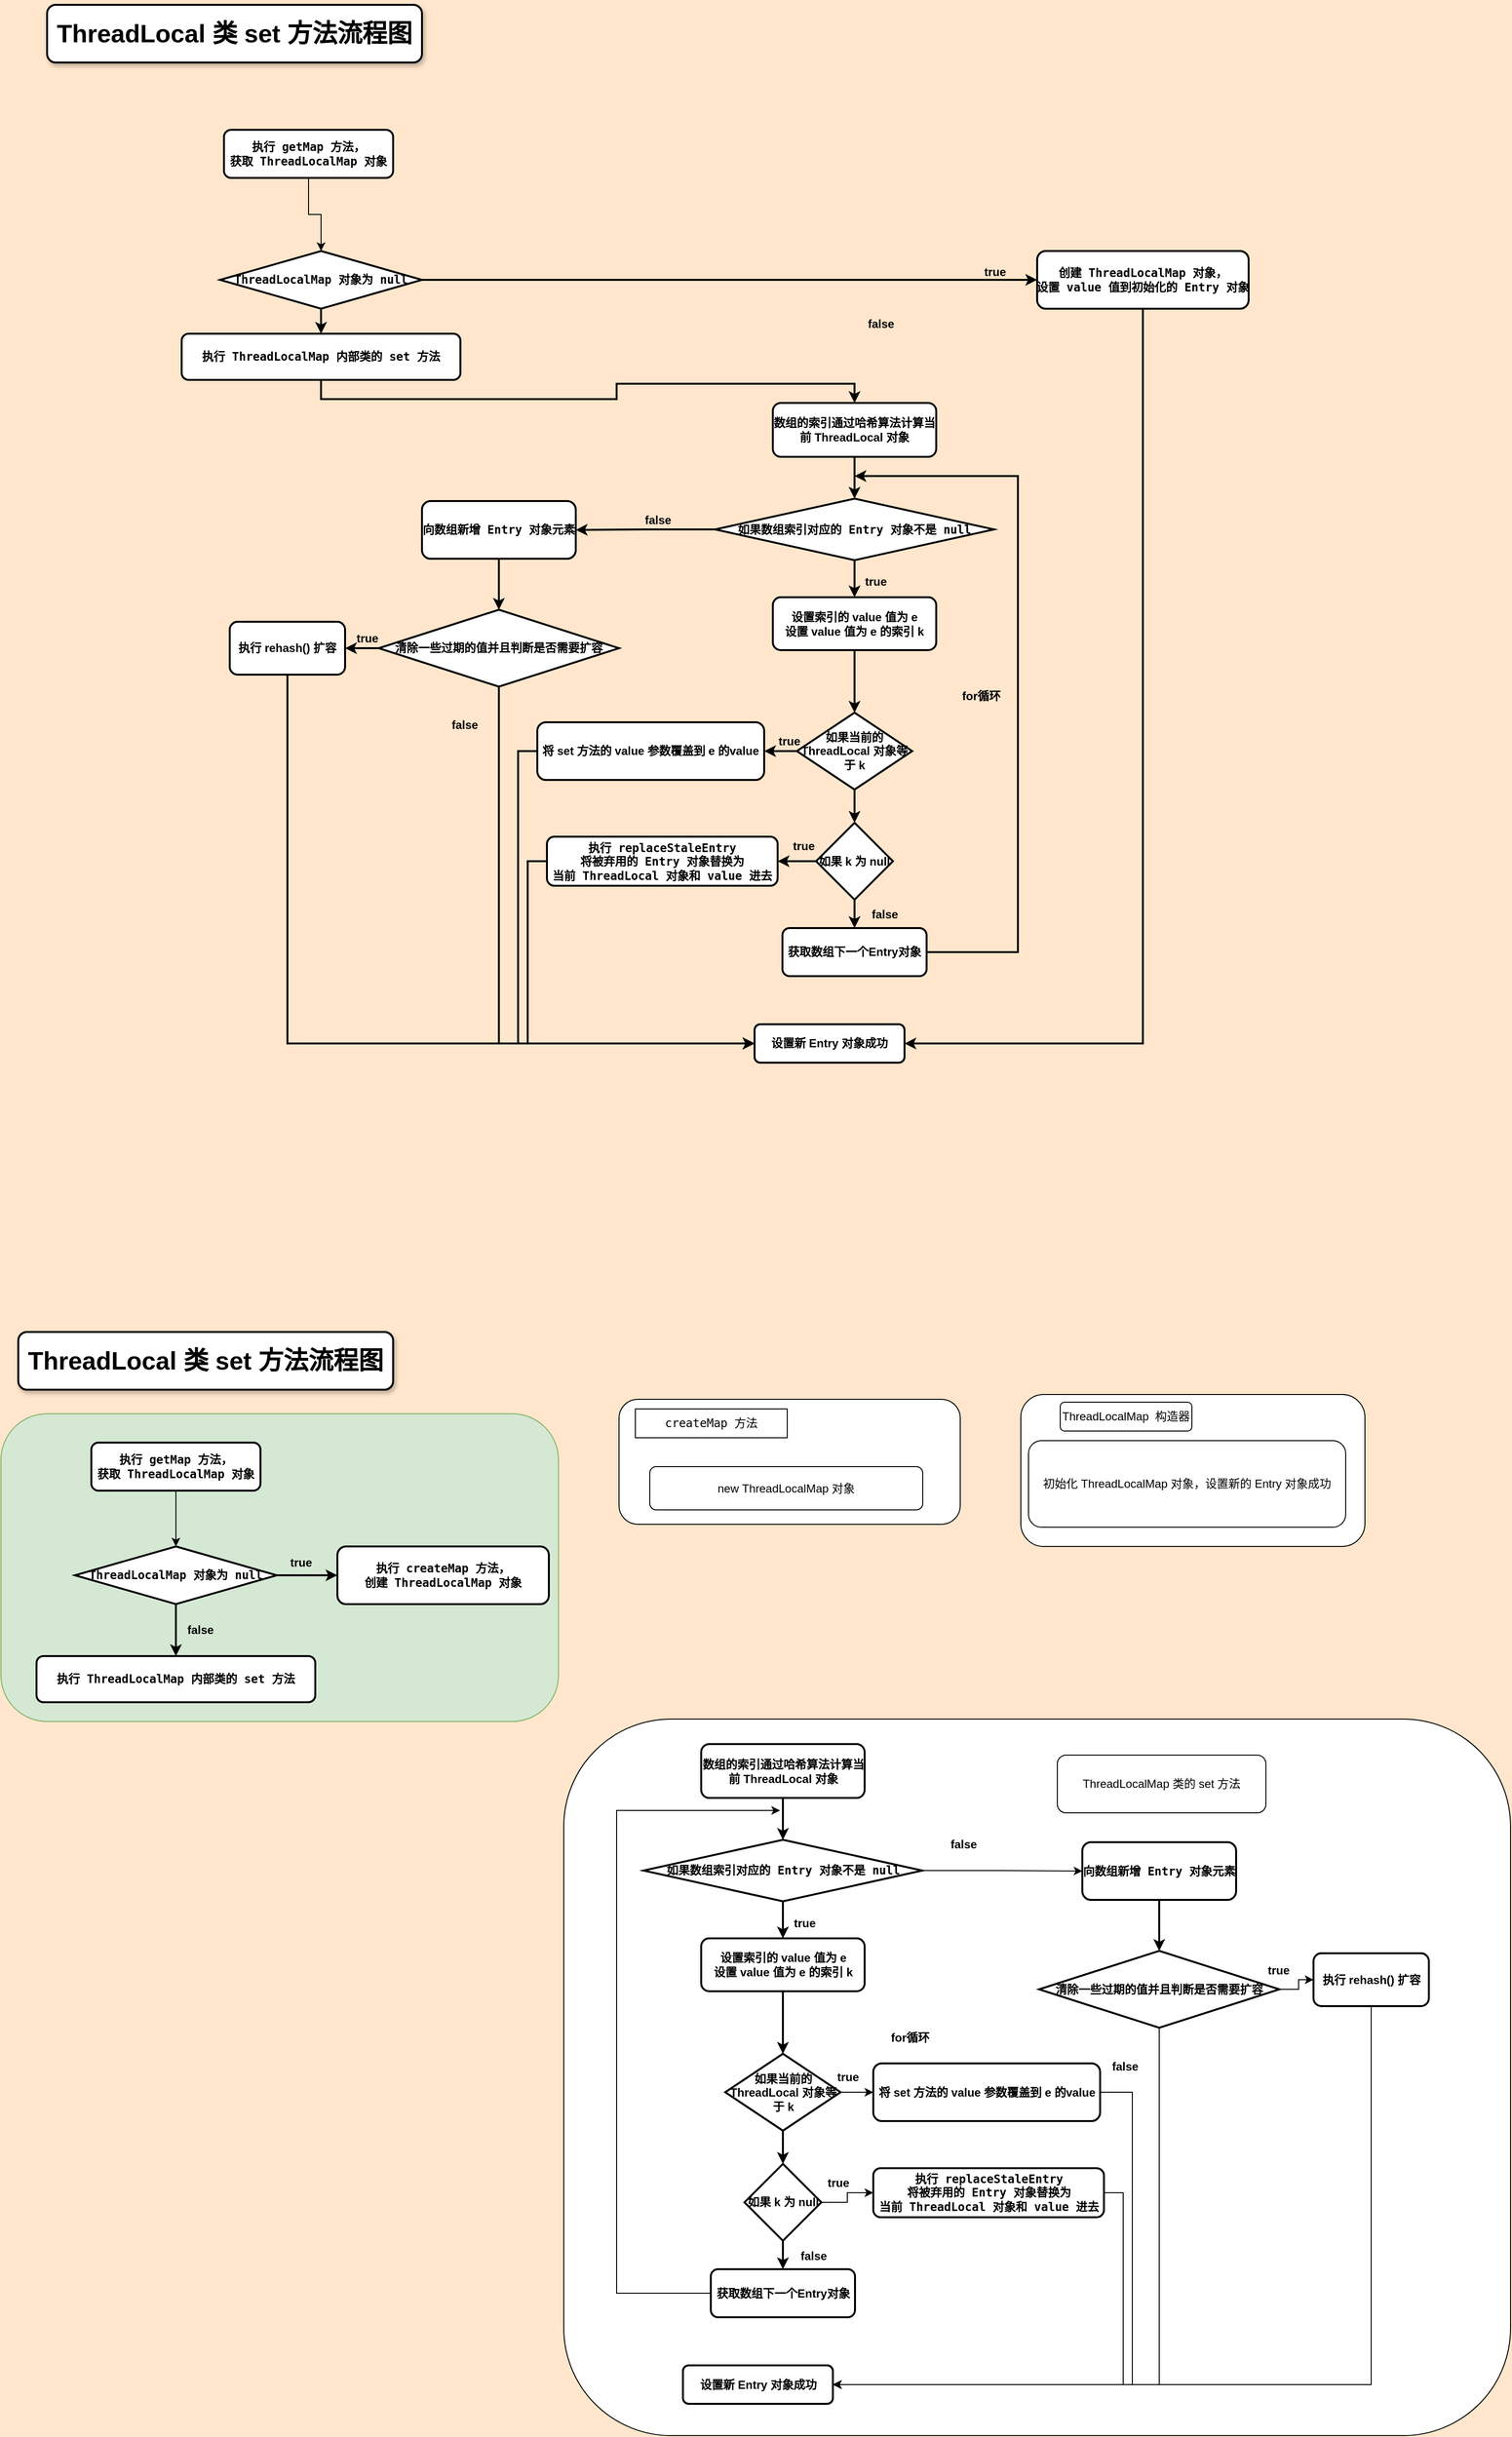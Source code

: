 <mxfile version="10.8.9" type="device"><diagram id="uxtIHyr1_YFndTAVGwCa" name="第 1 页"><mxGraphModel dx="2467" dy="969" grid="1" gridSize="10" guides="1" tooltips="1" connect="1" arrows="1" fold="1" page="1" pageScale="1" pageWidth="827" pageHeight="1169" background="#FFE6CC" math="0" shadow="0"><root><mxCell id="0"/><mxCell id="1" parent="0"/><mxCell id="qf7dsDy6ujoAeNCFplw3-57" value="" style="rounded=1;whiteSpace=wrap;html=1;" vertex="1" parent="1"><mxGeometry x="97.5" y="1892.5" width="985" height="745" as="geometry"/></mxCell><mxCell id="qf7dsDy6ujoAeNCFplw3-54" value="" style="rounded=1;whiteSpace=wrap;html=1;" vertex="1" parent="1"><mxGeometry x="573" y="1555" width="358" height="158" as="geometry"/></mxCell><mxCell id="qf7dsDy6ujoAeNCFplw3-53" value="" style="rounded=1;whiteSpace=wrap;html=1;" vertex="1" parent="1"><mxGeometry x="155" y="1560" width="355" height="130" as="geometry"/></mxCell><mxCell id="qf7dsDy6ujoAeNCFplw3-49" value="" style="rounded=1;whiteSpace=wrap;html=1;fillColor=#d5e8d4;strokeColor=#82b366;" vertex="1" parent="1"><mxGeometry x="-488" y="1575" width="580" height="320" as="geometry"/></mxCell><mxCell id="U7TYW46mipHk3XtVMcIB-132" style="edgeStyle=orthogonalEdgeStyle;rounded=0;orthogonalLoop=1;jettySize=auto;html=1;exitX=0.5;exitY=1;exitDx=0;exitDy=0;entryX=1;entryY=0.5;entryDx=0;entryDy=0;fontStyle=1;strokeWidth=2;comic=0;" parent="1" source="U7TYW46mipHk3XtVMcIB-2" target="U7TYW46mipHk3XtVMcIB-42" edge="1"><mxGeometry relative="1" as="geometry"/></mxCell><mxCell id="U7TYW46mipHk3XtVMcIB-2" value="&lt;pre&gt;创建 ThreadLocalMap 对象，&lt;br&gt;设置 value 值到初始化的 Entry 对象&lt;/pre&gt;" style="rounded=1;whiteSpace=wrap;html=1;fontStyle=1;gradientDirection=east;strokeWidth=2;comic=0;" parent="1" vertex="1"><mxGeometry x="590" y="366" width="220" height="60" as="geometry"/></mxCell><mxCell id="U7TYW46mipHk3XtVMcIB-18" style="edgeStyle=orthogonalEdgeStyle;rounded=0;orthogonalLoop=1;jettySize=auto;html=1;exitX=0.5;exitY=1;exitDx=0;exitDy=0;entryX=0.5;entryY=0;entryDx=0;entryDy=0;fontStyle=1;strokeWidth=2;comic=0;" parent="1" source="U7TYW46mipHk3XtVMcIB-3" target="U7TYW46mipHk3XtVMcIB-10" edge="1"><mxGeometry relative="1" as="geometry"/></mxCell><mxCell id="U7TYW46mipHk3XtVMcIB-3" value="&lt;pre&gt;执行 ThreadLocalMap 内部类的 set 方法&lt;/pre&gt;" style="rounded=1;whiteSpace=wrap;html=1;fontStyle=1;gradientDirection=east;strokeWidth=2;comic=0;" parent="1" vertex="1"><mxGeometry x="-300" y="452" width="290" height="48" as="geometry"/></mxCell><mxCell id="qf7dsDy6ujoAeNCFplw3-1" style="edgeStyle=orthogonalEdgeStyle;orthogonalLoop=1;jettySize=auto;html=1;exitX=0.5;exitY=1;exitDx=0;exitDy=0;entryX=0.5;entryY=0;entryDx=0;entryDy=0;strokeWidth=1;rounded=0;" edge="1" parent="1" source="U7TYW46mipHk3XtVMcIB-4" target="U7TYW46mipHk3XtVMcIB-5"><mxGeometry relative="1" as="geometry"/></mxCell><mxCell id="U7TYW46mipHk3XtVMcIB-4" value="&lt;pre&gt;&lt;span&gt;执行 &lt;/span&gt;getMap 方法，&lt;br/&gt;获取 ThreadLocalMap 对象&lt;/pre&gt;" style="rounded=1;whiteSpace=wrap;html=1;fontStyle=1;gradientDirection=east;strokeWidth=2;comic=0;" parent="1" vertex="1"><mxGeometry x="-256" y="240" width="176" height="50" as="geometry"/></mxCell><mxCell id="U7TYW46mipHk3XtVMcIB-9" style="edgeStyle=orthogonalEdgeStyle;rounded=0;orthogonalLoop=1;jettySize=auto;html=1;exitX=0.5;exitY=1;exitDx=0;exitDy=0;entryX=0.5;entryY=0;entryDx=0;entryDy=0;fontStyle=1;strokeWidth=2;comic=0;" parent="1" source="U7TYW46mipHk3XtVMcIB-5" target="U7TYW46mipHk3XtVMcIB-3" edge="1"><mxGeometry relative="1" as="geometry"/></mxCell><mxCell id="U7TYW46mipHk3XtVMcIB-48" style="edgeStyle=orthogonalEdgeStyle;rounded=0;orthogonalLoop=1;jettySize=auto;html=1;exitX=1;exitY=0.5;exitDx=0;exitDy=0;entryX=0;entryY=0.5;entryDx=0;entryDy=0;fontStyle=1;strokeWidth=2;comic=0;" parent="1" source="U7TYW46mipHk3XtVMcIB-5" target="U7TYW46mipHk3XtVMcIB-2" edge="1"><mxGeometry relative="1" as="geometry"/></mxCell><mxCell id="U7TYW46mipHk3XtVMcIB-5" value="&lt;pre&gt;ThreadLocalMap 对象为 null&lt;/pre&gt;" style="rhombus;whiteSpace=wrap;html=1;fontStyle=1;strokeWidth=2;comic=0;" parent="1" vertex="1"><mxGeometry x="-260" y="366" width="210" height="60" as="geometry"/></mxCell><mxCell id="U7TYW46mipHk3XtVMcIB-19" style="edgeStyle=orthogonalEdgeStyle;rounded=0;orthogonalLoop=1;jettySize=auto;html=1;exitX=0.5;exitY=1;exitDx=0;exitDy=0;entryX=0.5;entryY=0;entryDx=0;entryDy=0;fontStyle=1;strokeWidth=2;comic=0;" parent="1" source="U7TYW46mipHk3XtVMcIB-10" target="U7TYW46mipHk3XtVMcIB-11" edge="1"><mxGeometry relative="1" as="geometry"/></mxCell><mxCell id="U7TYW46mipHk3XtVMcIB-10" value="数组的索引通过哈希算法计算当前 ThreadLocal 对象" style="rounded=1;whiteSpace=wrap;html=1;fontStyle=1;gradientDirection=east;strokeWidth=2;comic=0;" parent="1" vertex="1"><mxGeometry x="315" y="524" width="170" height="56" as="geometry"/></mxCell><mxCell id="U7TYW46mipHk3XtVMcIB-35" style="edgeStyle=orthogonalEdgeStyle;rounded=0;orthogonalLoop=1;jettySize=auto;html=1;exitX=0.5;exitY=1;exitDx=0;exitDy=0;entryX=0.5;entryY=0;entryDx=0;entryDy=0;fontStyle=1;strokeWidth=2;comic=0;" parent="1" source="U7TYW46mipHk3XtVMcIB-11" target="U7TYW46mipHk3XtVMcIB-23" edge="1"><mxGeometry relative="1" as="geometry"/></mxCell><mxCell id="U7TYW46mipHk3XtVMcIB-145" style="edgeStyle=orthogonalEdgeStyle;rounded=0;orthogonalLoop=1;jettySize=auto;html=1;exitX=0;exitY=0.5;exitDx=0;exitDy=0;entryX=1;entryY=0.5;entryDx=0;entryDy=0;fontStyle=1;strokeWidth=2;comic=0;" parent="1" source="U7TYW46mipHk3XtVMcIB-11" target="U7TYW46mipHk3XtVMcIB-12" edge="1"><mxGeometry relative="1" as="geometry"/></mxCell><mxCell id="U7TYW46mipHk3XtVMcIB-11" value="&lt;pre&gt;&lt;span&gt;如果数组索引对应的 Entry 对象不是 null&lt;/span&gt;&lt;/pre&gt;" style="rhombus;whiteSpace=wrap;html=1;fontStyle=1;strokeWidth=2;comic=0;" parent="1" vertex="1"><mxGeometry x="255" y="623.5" width="290" height="64" as="geometry"/></mxCell><mxCell id="U7TYW46mipHk3XtVMcIB-15" style="edgeStyle=orthogonalEdgeStyle;rounded=0;orthogonalLoop=1;jettySize=auto;html=1;exitX=0.5;exitY=1;exitDx=0;exitDy=0;fontStyle=1;strokeWidth=2;comic=0;" parent="1" source="U7TYW46mipHk3XtVMcIB-12" target="U7TYW46mipHk3XtVMcIB-13" edge="1"><mxGeometry relative="1" as="geometry"/></mxCell><mxCell id="U7TYW46mipHk3XtVMcIB-12" value="&lt;pre&gt;&lt;span&gt;向数组新增 Entry 对象元素&lt;/span&gt;&lt;/pre&gt;" style="rounded=1;whiteSpace=wrap;html=1;fontStyle=1;gradientDirection=east;strokeWidth=2;comic=0;" parent="1" vertex="1"><mxGeometry x="-50" y="626" width="160" height="60" as="geometry"/></mxCell><mxCell id="U7TYW46mipHk3XtVMcIB-157" style="edgeStyle=orthogonalEdgeStyle;rounded=0;orthogonalLoop=1;jettySize=auto;html=1;exitX=0.5;exitY=1;exitDx=0;exitDy=0;entryX=0;entryY=0.5;entryDx=0;entryDy=0;fontStyle=1;strokeWidth=2;comic=0;" parent="1" source="U7TYW46mipHk3XtVMcIB-13" target="U7TYW46mipHk3XtVMcIB-42" edge="1"><mxGeometry relative="1" as="geometry"/></mxCell><mxCell id="U7TYW46mipHk3XtVMcIB-169" style="edgeStyle=orthogonalEdgeStyle;rounded=0;comic=0;orthogonalLoop=1;jettySize=auto;html=1;exitX=0;exitY=0.5;exitDx=0;exitDy=0;entryX=1;entryY=0.5;entryDx=0;entryDy=0;shadow=0;strokeWidth=2;fontStyle=1" parent="1" source="U7TYW46mipHk3XtVMcIB-13" target="U7TYW46mipHk3XtVMcIB-14" edge="1"><mxGeometry relative="1" as="geometry"/></mxCell><mxCell id="U7TYW46mipHk3XtVMcIB-13" value="&lt;pre&gt;&lt;span&gt;清除一些过期的值并且判断是否需要扩容&lt;/span&gt;&lt;/pre&gt;" style="rhombus;whiteSpace=wrap;html=1;fontStyle=1;strokeWidth=2;comic=0;" parent="1" vertex="1"><mxGeometry x="-95" y="739" width="250" height="80" as="geometry"/></mxCell><mxCell id="U7TYW46mipHk3XtVMcIB-45" style="edgeStyle=orthogonalEdgeStyle;rounded=0;orthogonalLoop=1;jettySize=auto;html=1;exitX=0.5;exitY=1;exitDx=0;exitDy=0;entryX=0;entryY=0.5;entryDx=0;entryDy=0;fontStyle=1;strokeWidth=2;comic=0;" parent="1" source="U7TYW46mipHk3XtVMcIB-14" target="U7TYW46mipHk3XtVMcIB-42" edge="1"><mxGeometry relative="1" as="geometry"/></mxCell><mxCell id="U7TYW46mipHk3XtVMcIB-14" value="执行&amp;nbsp;&lt;span&gt;rehash()&amp;nbsp;&lt;/span&gt;&lt;span&gt;扩容&lt;/span&gt;&lt;br&gt;" style="rounded=1;whiteSpace=wrap;html=1;fontStyle=1;gradientDirection=east;strokeWidth=2;comic=0;" parent="1" vertex="1"><mxGeometry x="-250" y="751.5" width="120" height="55" as="geometry"/></mxCell><mxCell id="U7TYW46mipHk3XtVMcIB-20" value="false" style="text;html=1;resizable=0;points=[];autosize=1;align=left;verticalAlign=top;spacingTop=-4;fontStyle=1;strokeWidth=2;comic=0;" parent="1" vertex="1"><mxGeometry x="180" y="636" width="40" height="20" as="geometry"/></mxCell><mxCell id="U7TYW46mipHk3XtVMcIB-21" value="true" style="text;html=1;resizable=0;points=[];autosize=1;align=left;verticalAlign=top;spacingTop=-4;fontStyle=1;strokeWidth=2;comic=0;" parent="1" vertex="1"><mxGeometry x="-120" y="759" width="40" height="20" as="geometry"/></mxCell><mxCell id="U7TYW46mipHk3XtVMcIB-38" style="edgeStyle=orthogonalEdgeStyle;rounded=0;orthogonalLoop=1;jettySize=auto;html=1;exitX=0.5;exitY=1;exitDx=0;exitDy=0;fontStyle=1;strokeWidth=2;comic=0;" parent="1" source="U7TYW46mipHk3XtVMcIB-22" target="U7TYW46mipHk3XtVMcIB-26" edge="1"><mxGeometry relative="1" as="geometry"/></mxCell><mxCell id="U7TYW46mipHk3XtVMcIB-146" style="edgeStyle=orthogonalEdgeStyle;rounded=0;orthogonalLoop=1;jettySize=auto;html=1;exitX=0;exitY=0.5;exitDx=0;exitDy=0;entryX=1;entryY=0.5;entryDx=0;entryDy=0;fontStyle=1;strokeWidth=2;comic=0;" parent="1" source="U7TYW46mipHk3XtVMcIB-22" target="U7TYW46mipHk3XtVMcIB-25" edge="1"><mxGeometry relative="1" as="geometry"/></mxCell><mxCell id="U7TYW46mipHk3XtVMcIB-22" value="如果当前的ThreadLocal 对象等于 k" style="rhombus;whiteSpace=wrap;html=1;fontStyle=1;strokeWidth=2;comic=0;" parent="1" vertex="1"><mxGeometry x="340" y="846" width="120" height="80" as="geometry"/></mxCell><mxCell id="U7TYW46mipHk3XtVMcIB-140" style="edgeStyle=orthogonalEdgeStyle;rounded=0;orthogonalLoop=1;jettySize=auto;html=1;exitX=0.5;exitY=1;exitDx=0;exitDy=0;fontStyle=1;strokeWidth=2;comic=0;" parent="1" source="U7TYW46mipHk3XtVMcIB-23" target="U7TYW46mipHk3XtVMcIB-22" edge="1"><mxGeometry relative="1" as="geometry"/></mxCell><mxCell id="U7TYW46mipHk3XtVMcIB-23" value="设置索引的 value 值为 e&lt;br&gt;设置 value 值为 e 的索引 k&lt;br&gt;" style="rounded=1;whiteSpace=wrap;html=1;fontStyle=1;gradientDirection=east;strokeWidth=2;comic=0;" parent="1" vertex="1"><mxGeometry x="315" y="726" width="170" height="55" as="geometry"/></mxCell><mxCell id="U7TYW46mipHk3XtVMcIB-154" style="edgeStyle=orthogonalEdgeStyle;rounded=0;orthogonalLoop=1;jettySize=auto;html=1;exitX=0;exitY=0.5;exitDx=0;exitDy=0;entryX=0;entryY=0.5;entryDx=0;entryDy=0;fontStyle=1;strokeWidth=2;comic=0;" parent="1" source="U7TYW46mipHk3XtVMcIB-25" target="U7TYW46mipHk3XtVMcIB-42" edge="1"><mxGeometry relative="1" as="geometry"><Array as="points"><mxPoint x="50" y="886"/><mxPoint x="50" y="1190"/></Array></mxGeometry></mxCell><mxCell id="U7TYW46mipHk3XtVMcIB-25" value="将 set 方法的 value 参数覆盖到 e 的value" style="rounded=1;whiteSpace=wrap;html=1;fontStyle=1;gradientDirection=east;strokeWidth=2;comic=0;" parent="1" vertex="1"><mxGeometry x="70" y="856" width="236" height="60" as="geometry"/></mxCell><mxCell id="U7TYW46mipHk3XtVMcIB-43" style="edgeStyle=orthogonalEdgeStyle;rounded=0;orthogonalLoop=1;jettySize=auto;html=1;exitX=0.5;exitY=1;exitDx=0;exitDy=0;fontStyle=1;strokeWidth=2;comic=0;" parent="1" source="U7TYW46mipHk3XtVMcIB-26" target="U7TYW46mipHk3XtVMcIB-41" edge="1"><mxGeometry relative="1" as="geometry"/></mxCell><mxCell id="U7TYW46mipHk3XtVMcIB-172" style="edgeStyle=orthogonalEdgeStyle;rounded=0;comic=0;orthogonalLoop=1;jettySize=auto;html=1;exitX=0;exitY=0.5;exitDx=0;exitDy=0;shadow=0;strokeWidth=2;" parent="1" source="U7TYW46mipHk3XtVMcIB-26" target="U7TYW46mipHk3XtVMcIB-27" edge="1"><mxGeometry relative="1" as="geometry"/></mxCell><mxCell id="U7TYW46mipHk3XtVMcIB-26" value="如果 k 为 null" style="rhombus;whiteSpace=wrap;html=1;fontStyle=1;strokeWidth=2;comic=0;" parent="1" vertex="1"><mxGeometry x="360" y="960.5" width="80" height="80" as="geometry"/></mxCell><mxCell id="U7TYW46mipHk3XtVMcIB-47" style="edgeStyle=orthogonalEdgeStyle;rounded=0;orthogonalLoop=1;jettySize=auto;html=1;exitX=0;exitY=0.5;exitDx=0;exitDy=0;entryX=0;entryY=0.5;entryDx=0;entryDy=0;fontStyle=1;strokeWidth=2;comic=0;" parent="1" source="U7TYW46mipHk3XtVMcIB-27" target="U7TYW46mipHk3XtVMcIB-42" edge="1"><mxGeometry relative="1" as="geometry"/></mxCell><mxCell id="U7TYW46mipHk3XtVMcIB-27" value="&lt;pre&gt;&lt;span&gt;执行 replaceStaleEntry&lt;br&gt;&lt;/span&gt;将被弃用的 Entry 对象替换为&lt;br&gt;当前 ThreadLocal 对象和 value 进去&lt;/pre&gt;" style="rounded=1;whiteSpace=wrap;html=1;fontStyle=1;gradientDirection=east;strokeWidth=2;comic=0;" parent="1" vertex="1"><mxGeometry x="80" y="975" width="240" height="51" as="geometry"/></mxCell><mxCell id="U7TYW46mipHk3XtVMcIB-163" style="edgeStyle=orthogonalEdgeStyle;rounded=0;comic=0;orthogonalLoop=1;jettySize=auto;html=1;exitX=1;exitY=0.5;exitDx=0;exitDy=0;shadow=0;strokeWidth=2;fontStyle=1" parent="1" source="U7TYW46mipHk3XtVMcIB-41" edge="1"><mxGeometry relative="1" as="geometry"><mxPoint x="400" y="600" as="targetPoint"/><Array as="points"><mxPoint x="570" y="1095"/><mxPoint x="570" y="600"/></Array></mxGeometry></mxCell><mxCell id="U7TYW46mipHk3XtVMcIB-41" value="获取数组下一个Entry对象" style="rounded=1;whiteSpace=wrap;html=1;fontStyle=1;gradientDirection=east;strokeWidth=2;comic=0;" parent="1" vertex="1"><mxGeometry x="325" y="1070" width="150" height="50" as="geometry"/></mxCell><mxCell id="U7TYW46mipHk3XtVMcIB-42" value="设置新 Entry 对象成功" style="rounded=1;whiteSpace=wrap;html=1;fontStyle=1;strokeWidth=2;comic=0;" parent="1" vertex="1"><mxGeometry x="296" y="1170" width="156" height="40" as="geometry"/></mxCell><mxCell id="U7TYW46mipHk3XtVMcIB-141" value="true" style="text;html=1;resizable=0;points=[];autosize=1;align=left;verticalAlign=top;spacingTop=-4;fontStyle=1;strokeWidth=2;comic=0;" parent="1" vertex="1"><mxGeometry x="533" y="378" width="40" height="20" as="geometry"/></mxCell><mxCell id="U7TYW46mipHk3XtVMcIB-142" value="false" style="text;html=1;resizable=0;points=[];autosize=1;align=left;verticalAlign=top;spacingTop=-4;fontStyle=1;strokeWidth=2;comic=0;" parent="1" vertex="1"><mxGeometry x="412" y="432" width="40" height="20" as="geometry"/></mxCell><mxCell id="U7TYW46mipHk3XtVMcIB-144" value="true" style="text;html=1;resizable=0;points=[];autosize=1;align=left;verticalAlign=top;spacingTop=-4;fontStyle=1;strokeWidth=2;comic=0;" parent="1" vertex="1"><mxGeometry x="409" y="700" width="40" height="20" as="geometry"/></mxCell><mxCell id="U7TYW46mipHk3XtVMcIB-148" value="false" style="text;html=1;resizable=0;points=[];autosize=1;align=left;verticalAlign=top;spacingTop=-4;fontStyle=1;strokeWidth=2;comic=0;" parent="1" vertex="1"><mxGeometry x="416" y="1046" width="40" height="20" as="geometry"/></mxCell><mxCell id="U7TYW46mipHk3XtVMcIB-149" value="true" style="text;html=1;resizable=0;points=[];autosize=1;align=left;verticalAlign=top;spacingTop=-4;fontStyle=1;strokeWidth=2;comic=0;" parent="1" vertex="1"><mxGeometry x="334" y="975" width="40" height="20" as="geometry"/></mxCell><mxCell id="U7TYW46mipHk3XtVMcIB-155" value="for循环" style="text;html=1;resizable=0;points=[];autosize=1;align=left;verticalAlign=top;spacingTop=-4;fontStyle=1;strokeWidth=2;comic=0;" parent="1" vertex="1"><mxGeometry x="510" y="819" width="50" height="20" as="geometry"/></mxCell><mxCell id="U7TYW46mipHk3XtVMcIB-158" value="false" style="text;html=1;resizable=0;points=[];autosize=1;align=left;verticalAlign=top;spacingTop=-4;fontStyle=1;strokeWidth=2;comic=0;" parent="1" vertex="1"><mxGeometry x="-21" y="849" width="40" height="20" as="geometry"/></mxCell><mxCell id="U7TYW46mipHk3XtVMcIB-165" value="&lt;span&gt;&lt;font style=&quot;font-size: 26px&quot;&gt;ThreadLocal 类 set 方法流程图&lt;/font&gt;&lt;/span&gt;" style="rounded=1;whiteSpace=wrap;html=1;shadow=1;strokeWidth=2;fontStyle=1" parent="1" vertex="1"><mxGeometry x="-440" y="110" width="390" height="60" as="geometry"/></mxCell><mxCell id="U7TYW46mipHk3XtVMcIB-170" value="true" style="text;html=1;resizable=0;points=[];autosize=1;align=left;verticalAlign=top;spacingTop=-4;fontStyle=1" parent="1" vertex="1"><mxGeometry x="319" y="866" width="40" height="20" as="geometry"/></mxCell><mxCell id="qf7dsDy6ujoAeNCFplw3-3" value="&lt;pre&gt;执行 createMap 方法，&lt;br/&gt;创建 ThreadLocalMap 对象&lt;br&gt;&lt;/pre&gt;" style="rounded=1;whiteSpace=wrap;html=1;fontStyle=1;gradientDirection=east;strokeWidth=2;comic=0;" vertex="1" parent="1"><mxGeometry x="-138" y="1713" width="220" height="60" as="geometry"/></mxCell><mxCell id="qf7dsDy6ujoAeNCFplw3-5" value="&lt;pre&gt;执行 ThreadLocalMap 内部类的 set 方法&lt;/pre&gt;" style="rounded=1;whiteSpace=wrap;html=1;fontStyle=1;gradientDirection=east;strokeWidth=2;comic=0;" vertex="1" parent="1"><mxGeometry x="-451" y="1827" width="290" height="48" as="geometry"/></mxCell><mxCell id="qf7dsDy6ujoAeNCFplw3-6" style="edgeStyle=orthogonalEdgeStyle;orthogonalLoop=1;jettySize=auto;html=1;exitX=0.5;exitY=1;exitDx=0;exitDy=0;entryX=0.5;entryY=0;entryDx=0;entryDy=0;strokeWidth=1;rounded=0;" edge="1" parent="1" source="qf7dsDy6ujoAeNCFplw3-7" target="qf7dsDy6ujoAeNCFplw3-10"><mxGeometry relative="1" as="geometry"/></mxCell><mxCell id="qf7dsDy6ujoAeNCFplw3-7" value="&lt;pre&gt;&lt;span&gt;执行 &lt;/span&gt;getMap 方法，&lt;br/&gt;获取 ThreadLocalMap 对象&lt;/pre&gt;" style="rounded=1;whiteSpace=wrap;html=1;fontStyle=1;gradientDirection=east;strokeWidth=2;comic=0;" vertex="1" parent="1"><mxGeometry x="-394" y="1605" width="176" height="50" as="geometry"/></mxCell><mxCell id="qf7dsDy6ujoAeNCFplw3-8" style="edgeStyle=orthogonalEdgeStyle;rounded=0;orthogonalLoop=1;jettySize=auto;html=1;exitX=0.5;exitY=1;exitDx=0;exitDy=0;entryX=0.5;entryY=0;entryDx=0;entryDy=0;fontStyle=1;strokeWidth=2;comic=0;" edge="1" parent="1" source="qf7dsDy6ujoAeNCFplw3-10" target="qf7dsDy6ujoAeNCFplw3-5"><mxGeometry relative="1" as="geometry"/></mxCell><mxCell id="qf7dsDy6ujoAeNCFplw3-9" style="edgeStyle=orthogonalEdgeStyle;rounded=0;orthogonalLoop=1;jettySize=auto;html=1;exitX=1;exitY=0.5;exitDx=0;exitDy=0;entryX=0;entryY=0.5;entryDx=0;entryDy=0;fontStyle=1;strokeWidth=2;comic=0;" edge="1" parent="1" source="qf7dsDy6ujoAeNCFplw3-10" target="qf7dsDy6ujoAeNCFplw3-3"><mxGeometry relative="1" as="geometry"/></mxCell><mxCell id="qf7dsDy6ujoAeNCFplw3-10" value="&lt;pre&gt;ThreadLocalMap 对象为 null&lt;/pre&gt;" style="rhombus;whiteSpace=wrap;html=1;fontStyle=1;strokeWidth=2;comic=0;" vertex="1" parent="1"><mxGeometry x="-411" y="1713" width="210" height="60" as="geometry"/></mxCell><mxCell id="qf7dsDy6ujoAeNCFplw3-11" style="edgeStyle=orthogonalEdgeStyle;rounded=0;orthogonalLoop=1;jettySize=auto;html=1;exitX=0.5;exitY=1;exitDx=0;exitDy=0;entryX=0.5;entryY=0;entryDx=0;entryDy=0;fontStyle=1;strokeWidth=2;comic=0;" edge="1" parent="1" source="qf7dsDy6ujoAeNCFplw3-12" target="qf7dsDy6ujoAeNCFplw3-15"><mxGeometry relative="1" as="geometry"/></mxCell><mxCell id="qf7dsDy6ujoAeNCFplw3-12" value="数组的索引通过哈希算法计算当前 ThreadLocal 对象" style="rounded=1;whiteSpace=wrap;html=1;fontStyle=1;gradientDirection=east;strokeWidth=2;comic=0;" vertex="1" parent="1"><mxGeometry x="240.5" y="1918.5" width="170" height="56" as="geometry"/></mxCell><mxCell id="qf7dsDy6ujoAeNCFplw3-13" style="edgeStyle=orthogonalEdgeStyle;rounded=0;orthogonalLoop=1;jettySize=auto;html=1;exitX=0.5;exitY=1;exitDx=0;exitDy=0;entryX=0.5;entryY=0;entryDx=0;entryDy=0;fontStyle=1;strokeWidth=2;comic=0;" edge="1" parent="1" source="qf7dsDy6ujoAeNCFplw3-15" target="qf7dsDy6ujoAeNCFplw3-29"><mxGeometry relative="1" as="geometry"/></mxCell><mxCell id="qf7dsDy6ujoAeNCFplw3-61" style="edgeStyle=orthogonalEdgeStyle;rounded=0;orthogonalLoop=1;jettySize=auto;html=1;exitX=1;exitY=0.5;exitDx=0;exitDy=0;entryX=0;entryY=0.5;entryDx=0;entryDy=0;strokeWidth=1;" edge="1" parent="1" source="qf7dsDy6ujoAeNCFplw3-15" target="qf7dsDy6ujoAeNCFplw3-17"><mxGeometry relative="1" as="geometry"/></mxCell><mxCell id="qf7dsDy6ujoAeNCFplw3-15" value="&lt;pre&gt;&lt;span&gt;如果数组索引对应的 Entry 对象不是 null&lt;/span&gt;&lt;/pre&gt;" style="rhombus;whiteSpace=wrap;html=1;fontStyle=1;strokeWidth=2;comic=0;" vertex="1" parent="1"><mxGeometry x="180.5" y="2018" width="290" height="64" as="geometry"/></mxCell><mxCell id="qf7dsDy6ujoAeNCFplw3-16" style="edgeStyle=orthogonalEdgeStyle;rounded=0;orthogonalLoop=1;jettySize=auto;html=1;exitX=0.5;exitY=1;exitDx=0;exitDy=0;fontStyle=1;strokeWidth=2;comic=0;" edge="1" parent="1" source="qf7dsDy6ujoAeNCFplw3-17" target="qf7dsDy6ujoAeNCFplw3-20"><mxGeometry relative="1" as="geometry"/></mxCell><mxCell id="qf7dsDy6ujoAeNCFplw3-17" value="&lt;pre&gt;&lt;span&gt;向数组新增 Entry 对象元素&lt;/span&gt;&lt;/pre&gt;" style="rounded=1;whiteSpace=wrap;html=1;fontStyle=1;gradientDirection=east;strokeWidth=2;comic=0;" vertex="1" parent="1"><mxGeometry x="637" y="2020.5" width="160" height="60" as="geometry"/></mxCell><mxCell id="qf7dsDy6ujoAeNCFplw3-62" style="edgeStyle=orthogonalEdgeStyle;rounded=0;orthogonalLoop=1;jettySize=auto;html=1;exitX=0.5;exitY=1;exitDx=0;exitDy=0;entryX=1;entryY=0.5;entryDx=0;entryDy=0;strokeWidth=1;" edge="1" parent="1" source="qf7dsDy6ujoAeNCFplw3-20" target="qf7dsDy6ujoAeNCFplw3-39"><mxGeometry relative="1" as="geometry"/></mxCell><mxCell id="qf7dsDy6ujoAeNCFplw3-70" style="edgeStyle=orthogonalEdgeStyle;rounded=0;orthogonalLoop=1;jettySize=auto;html=1;exitX=1;exitY=0.5;exitDx=0;exitDy=0;strokeWidth=1;" edge="1" parent="1" source="qf7dsDy6ujoAeNCFplw3-20" target="qf7dsDy6ujoAeNCFplw3-22"><mxGeometry relative="1" as="geometry"/></mxCell><mxCell id="qf7dsDy6ujoAeNCFplw3-20" value="&lt;pre&gt;&lt;span&gt;清除一些过期的值并且判断是否需要扩容&lt;/span&gt;&lt;/pre&gt;" style="rhombus;whiteSpace=wrap;html=1;fontStyle=1;strokeWidth=2;comic=0;" vertex="1" parent="1"><mxGeometry x="592" y="2133.5" width="250" height="80" as="geometry"/></mxCell><mxCell id="qf7dsDy6ujoAeNCFplw3-63" style="edgeStyle=orthogonalEdgeStyle;rounded=0;orthogonalLoop=1;jettySize=auto;html=1;exitX=0.5;exitY=1;exitDx=0;exitDy=0;entryX=1;entryY=0.5;entryDx=0;entryDy=0;strokeWidth=1;" edge="1" parent="1" source="qf7dsDy6ujoAeNCFplw3-22" target="qf7dsDy6ujoAeNCFplw3-39"><mxGeometry relative="1" as="geometry"/></mxCell><mxCell id="qf7dsDy6ujoAeNCFplw3-22" value="执行&amp;nbsp;&lt;span&gt;rehash()&amp;nbsp;&lt;/span&gt;&lt;span&gt;扩容&lt;/span&gt;&lt;br&gt;" style="rounded=1;whiteSpace=wrap;html=1;fontStyle=1;gradientDirection=east;strokeWidth=2;comic=0;" vertex="1" parent="1"><mxGeometry x="877.5" y="2136" width="120" height="55" as="geometry"/></mxCell><mxCell id="qf7dsDy6ujoAeNCFplw3-23" value="false" style="text;html=1;resizable=0;points=[];autosize=1;align=left;verticalAlign=top;spacingTop=-4;fontStyle=1;strokeWidth=2;comic=0;" vertex="1" parent="1"><mxGeometry x="497.5" y="2012.5" width="40" height="20" as="geometry"/></mxCell><mxCell id="qf7dsDy6ujoAeNCFplw3-24" value="true" style="text;html=1;resizable=0;points=[];autosize=1;align=left;verticalAlign=top;spacingTop=-4;fontStyle=1;strokeWidth=2;comic=0;" vertex="1" parent="1"><mxGeometry x="827.5" y="2143.5" width="40" height="20" as="geometry"/></mxCell><mxCell id="qf7dsDy6ujoAeNCFplw3-25" style="edgeStyle=orthogonalEdgeStyle;rounded=0;orthogonalLoop=1;jettySize=auto;html=1;exitX=0.5;exitY=1;exitDx=0;exitDy=0;fontStyle=1;strokeWidth=2;comic=0;" edge="1" parent="1" source="qf7dsDy6ujoAeNCFplw3-27" target="qf7dsDy6ujoAeNCFplw3-34"><mxGeometry relative="1" as="geometry"/></mxCell><mxCell id="qf7dsDy6ujoAeNCFplw3-68" style="edgeStyle=orthogonalEdgeStyle;rounded=0;orthogonalLoop=1;jettySize=auto;html=1;exitX=1;exitY=0.5;exitDx=0;exitDy=0;entryX=0;entryY=0.5;entryDx=0;entryDy=0;strokeWidth=1;" edge="1" parent="1" source="qf7dsDy6ujoAeNCFplw3-27" target="qf7dsDy6ujoAeNCFplw3-31"><mxGeometry relative="1" as="geometry"/></mxCell><mxCell id="qf7dsDy6ujoAeNCFplw3-27" value="如果当前的ThreadLocal 对象等于 k" style="rhombus;whiteSpace=wrap;html=1;fontStyle=1;strokeWidth=2;comic=0;" vertex="1" parent="1"><mxGeometry x="265.5" y="2240.5" width="120" height="80" as="geometry"/></mxCell><mxCell id="qf7dsDy6ujoAeNCFplw3-28" style="edgeStyle=orthogonalEdgeStyle;rounded=0;orthogonalLoop=1;jettySize=auto;html=1;exitX=0.5;exitY=1;exitDx=0;exitDy=0;fontStyle=1;strokeWidth=2;comic=0;" edge="1" parent="1" source="qf7dsDy6ujoAeNCFplw3-29" target="qf7dsDy6ujoAeNCFplw3-27"><mxGeometry relative="1" as="geometry"/></mxCell><mxCell id="qf7dsDy6ujoAeNCFplw3-29" value="设置索引的 value 值为 e&lt;br&gt;设置 value 值为 e 的索引 k&lt;br&gt;" style="rounded=1;whiteSpace=wrap;html=1;fontStyle=1;gradientDirection=east;strokeWidth=2;comic=0;" vertex="1" parent="1"><mxGeometry x="240.5" y="2120.5" width="170" height="55" as="geometry"/></mxCell><mxCell id="qf7dsDy6ujoAeNCFplw3-66" style="edgeStyle=orthogonalEdgeStyle;rounded=0;orthogonalLoop=1;jettySize=auto;html=1;exitX=1;exitY=0.5;exitDx=0;exitDy=0;entryX=1;entryY=0.5;entryDx=0;entryDy=0;strokeWidth=1;" edge="1" parent="1" source="qf7dsDy6ujoAeNCFplw3-31" target="qf7dsDy6ujoAeNCFplw3-39"><mxGeometry relative="1" as="geometry"><Array as="points"><mxPoint x="689" y="2280"/><mxPoint x="689" y="2584"/></Array></mxGeometry></mxCell><mxCell id="qf7dsDy6ujoAeNCFplw3-31" value="将 set 方法的 value 参数覆盖到 e 的value" style="rounded=1;whiteSpace=wrap;html=1;fontStyle=1;gradientDirection=east;strokeWidth=2;comic=0;" vertex="1" parent="1"><mxGeometry x="419.5" y="2250.5" width="236" height="60" as="geometry"/></mxCell><mxCell id="qf7dsDy6ujoAeNCFplw3-32" style="edgeStyle=orthogonalEdgeStyle;rounded=0;orthogonalLoop=1;jettySize=auto;html=1;exitX=0.5;exitY=1;exitDx=0;exitDy=0;fontStyle=1;strokeWidth=2;comic=0;" edge="1" parent="1" source="qf7dsDy6ujoAeNCFplw3-34" target="qf7dsDy6ujoAeNCFplw3-38"><mxGeometry relative="1" as="geometry"/></mxCell><mxCell id="qf7dsDy6ujoAeNCFplw3-69" style="edgeStyle=orthogonalEdgeStyle;rounded=0;orthogonalLoop=1;jettySize=auto;html=1;exitX=1;exitY=0.5;exitDx=0;exitDy=0;entryX=0;entryY=0.5;entryDx=0;entryDy=0;strokeWidth=1;" edge="1" parent="1" source="qf7dsDy6ujoAeNCFplw3-34" target="qf7dsDy6ujoAeNCFplw3-36"><mxGeometry relative="1" as="geometry"/></mxCell><mxCell id="qf7dsDy6ujoAeNCFplw3-34" value="如果 k 为 null" style="rhombus;whiteSpace=wrap;html=1;fontStyle=1;strokeWidth=2;comic=0;" vertex="1" parent="1"><mxGeometry x="285.5" y="2355" width="80" height="80" as="geometry"/></mxCell><mxCell id="qf7dsDy6ujoAeNCFplw3-67" style="edgeStyle=orthogonalEdgeStyle;rounded=0;orthogonalLoop=1;jettySize=auto;html=1;exitX=1;exitY=0.5;exitDx=0;exitDy=0;entryX=1;entryY=0.5;entryDx=0;entryDy=0;strokeWidth=1;" edge="1" parent="1" source="qf7dsDy6ujoAeNCFplw3-36" target="qf7dsDy6ujoAeNCFplw3-39"><mxGeometry relative="1" as="geometry"/></mxCell><mxCell id="qf7dsDy6ujoAeNCFplw3-36" value="&lt;pre&gt;&lt;span&gt;执行 replaceStaleEntry&lt;br&gt;&lt;/span&gt;将被弃用的 Entry 对象替换为&lt;br&gt;当前 ThreadLocal 对象和 value 进去&lt;/pre&gt;" style="rounded=1;whiteSpace=wrap;html=1;fontStyle=1;gradientDirection=east;strokeWidth=2;comic=0;" vertex="1" parent="1"><mxGeometry x="419.5" y="2359.5" width="240" height="51" as="geometry"/></mxCell><mxCell id="qf7dsDy6ujoAeNCFplw3-65" style="edgeStyle=orthogonalEdgeStyle;rounded=0;orthogonalLoop=1;jettySize=auto;html=1;exitX=0;exitY=0.5;exitDx=0;exitDy=0;strokeWidth=1;" edge="1" parent="1" source="qf7dsDy6ujoAeNCFplw3-38"><mxGeometry relative="1" as="geometry"><mxPoint x="322.5" y="1987.5" as="targetPoint"/><Array as="points"><mxPoint x="152.5" y="2489.5"/><mxPoint x="152.5" y="1987.5"/></Array></mxGeometry></mxCell><mxCell id="qf7dsDy6ujoAeNCFplw3-38" value="获取数组下一个Entry对象" style="rounded=1;whiteSpace=wrap;html=1;fontStyle=1;gradientDirection=east;strokeWidth=2;comic=0;" vertex="1" parent="1"><mxGeometry x="250.5" y="2464.5" width="150" height="50" as="geometry"/></mxCell><mxCell id="qf7dsDy6ujoAeNCFplw3-39" value="设置新 Entry 对象成功" style="rounded=1;whiteSpace=wrap;html=1;fontStyle=1;strokeWidth=2;comic=0;" vertex="1" parent="1"><mxGeometry x="221.5" y="2564.5" width="156" height="40" as="geometry"/></mxCell><mxCell id="qf7dsDy6ujoAeNCFplw3-40" value="true" style="text;html=1;resizable=0;points=[];autosize=1;align=left;verticalAlign=top;spacingTop=-4;fontStyle=1;strokeWidth=2;comic=0;" vertex="1" parent="1"><mxGeometry x="-189.5" y="1720" width="40" height="20" as="geometry"/></mxCell><mxCell id="qf7dsDy6ujoAeNCFplw3-41" value="false" style="text;html=1;resizable=0;points=[];autosize=1;align=left;verticalAlign=top;spacingTop=-4;fontStyle=1;strokeWidth=2;comic=0;" vertex="1" parent="1"><mxGeometry x="-296" y="1790" width="40" height="20" as="geometry"/></mxCell><mxCell id="qf7dsDy6ujoAeNCFplw3-42" value="true" style="text;html=1;resizable=0;points=[];autosize=1;align=left;verticalAlign=top;spacingTop=-4;fontStyle=1;strokeWidth=2;comic=0;" vertex="1" parent="1"><mxGeometry x="334.5" y="2094.5" width="40" height="20" as="geometry"/></mxCell><mxCell id="qf7dsDy6ujoAeNCFplw3-43" value="false" style="text;html=1;resizable=0;points=[];autosize=1;align=left;verticalAlign=top;spacingTop=-4;fontStyle=1;strokeWidth=2;comic=0;" vertex="1" parent="1"><mxGeometry x="341.5" y="2440.5" width="40" height="20" as="geometry"/></mxCell><mxCell id="qf7dsDy6ujoAeNCFplw3-44" value="true" style="text;html=1;resizable=0;points=[];autosize=1;align=left;verticalAlign=top;spacingTop=-4;fontStyle=1;strokeWidth=2;comic=0;" vertex="1" parent="1"><mxGeometry x="369.5" y="2365" width="40" height="20" as="geometry"/></mxCell><mxCell id="qf7dsDy6ujoAeNCFplw3-45" value="for循环" style="text;html=1;resizable=0;points=[];autosize=1;align=left;verticalAlign=top;spacingTop=-4;fontStyle=1;strokeWidth=2;comic=0;" vertex="1" parent="1"><mxGeometry x="435.5" y="2213.5" width="50" height="20" as="geometry"/></mxCell><mxCell id="qf7dsDy6ujoAeNCFplw3-46" value="false" style="text;html=1;resizable=0;points=[];autosize=1;align=left;verticalAlign=top;spacingTop=-4;fontStyle=1;strokeWidth=2;comic=0;" vertex="1" parent="1"><mxGeometry x="666" y="2243.5" width="40" height="20" as="geometry"/></mxCell><mxCell id="qf7dsDy6ujoAeNCFplw3-47" value="&lt;span&gt;&lt;font style=&quot;font-size: 26px&quot;&gt;ThreadLocal 类 set 方法流程图&lt;/font&gt;&lt;/span&gt;" style="rounded=1;whiteSpace=wrap;html=1;shadow=1;strokeWidth=2;fontStyle=1" vertex="1" parent="1"><mxGeometry x="-470" y="1490" width="390" height="60" as="geometry"/></mxCell><mxCell id="qf7dsDy6ujoAeNCFplw3-48" value="true" style="text;html=1;resizable=0;points=[];autosize=1;align=left;verticalAlign=top;spacingTop=-4;fontStyle=1" vertex="1" parent="1"><mxGeometry x="379.5" y="2255" width="40" height="20" as="geometry"/></mxCell><mxCell id="qf7dsDy6ujoAeNCFplw3-50" value="new&amp;nbsp;&lt;span&gt;ThreadLocalMap 对象&lt;/span&gt;&lt;br&gt;" style="rounded=1;whiteSpace=wrap;html=1;" vertex="1" parent="1"><mxGeometry x="187" y="1630" width="284" height="45" as="geometry"/></mxCell><mxCell id="qf7dsDy6ujoAeNCFplw3-52" value="&lt;span&gt;初始化 ThreadLocalMap 对象，设置新的 Entry 对象成功&lt;br&gt;&lt;/span&gt;" style="rounded=1;whiteSpace=wrap;html=1;" vertex="1" parent="1"><mxGeometry x="581" y="1603" width="330" height="90" as="geometry"/></mxCell><mxCell id="qf7dsDy6ujoAeNCFplw3-55" value="&lt;pre&gt;createMap 方法&lt;/pre&gt;" style="rounded=0;whiteSpace=wrap;html=1;" vertex="1" parent="1"><mxGeometry x="172" y="1570" width="158" height="30" as="geometry"/></mxCell><mxCell id="qf7dsDy6ujoAeNCFplw3-56" value="&lt;span&gt;ThreadLocalMap&amp;nbsp; 构造器&lt;/span&gt;" style="rounded=1;whiteSpace=wrap;html=1;" vertex="1" parent="1"><mxGeometry x="614" y="1563" width="137" height="30" as="geometry"/></mxCell><mxCell id="qf7dsDy6ujoAeNCFplw3-58" value="ThreadLocalMap 类的 set 方法" style="rounded=1;whiteSpace=wrap;html=1;" vertex="1" parent="1"><mxGeometry x="611" y="1930" width="217" height="60" as="geometry"/></mxCell></root></mxGraphModel></diagram></mxfile>